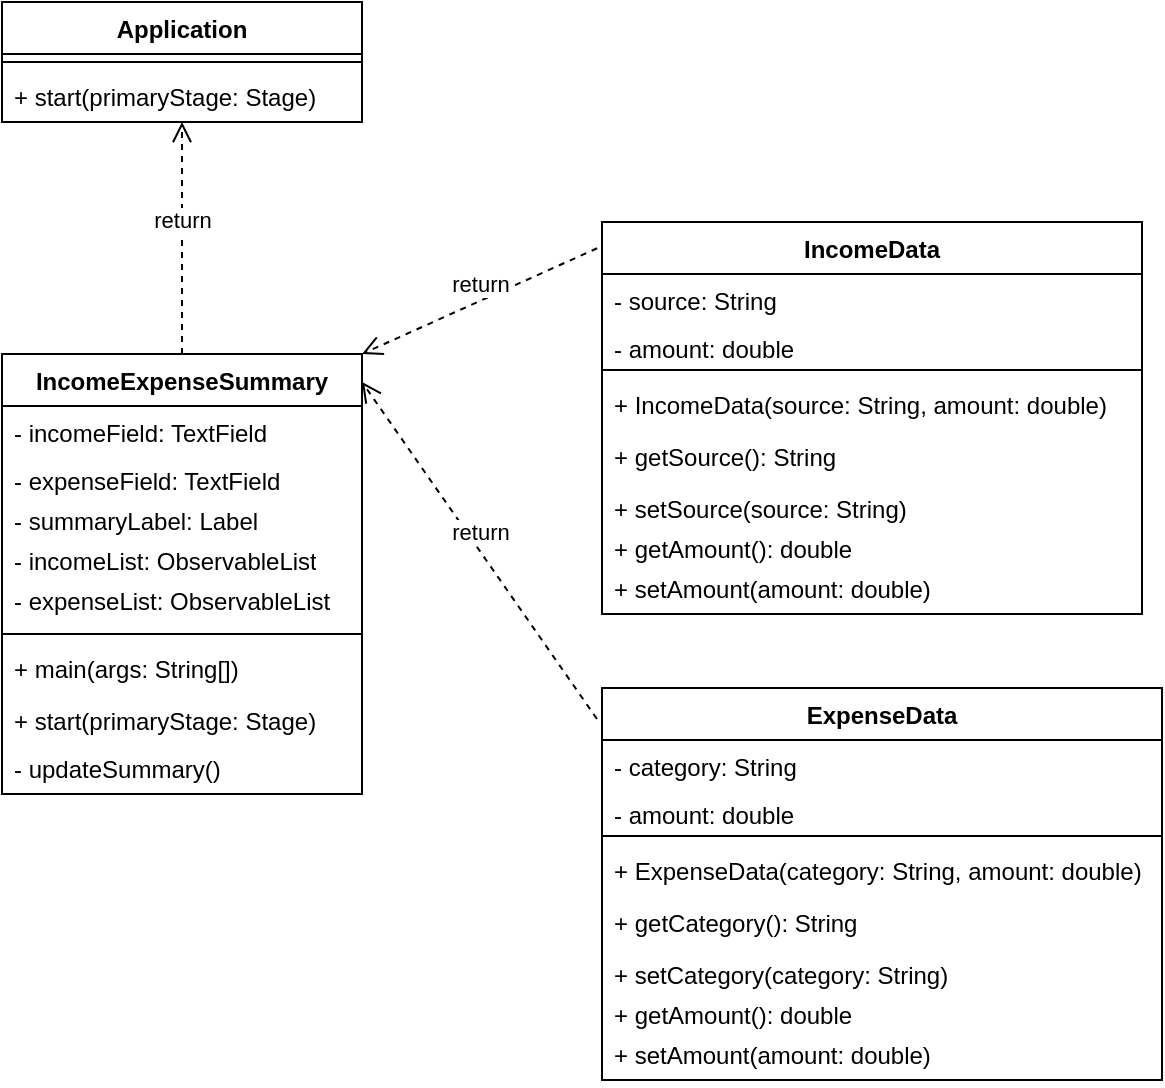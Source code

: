 <mxfile version="22.1.7" type="github">
  <diagram name="Page-1" id="e7e014a7-5840-1c2e-5031-d8a46d1fe8dd">
    <mxGraphModel dx="1042" dy="569" grid="1" gridSize="10" guides="1" tooltips="1" connect="1" arrows="1" fold="1" page="1" pageScale="1" pageWidth="1169" pageHeight="826" background="none" math="0" shadow="0">
      <root>
        <mxCell id="0" />
        <mxCell id="1" parent="0" />
        <mxCell id="sKool75E-7jvFyayrXCK-45" value="IncomeExpenseSummary" style="swimlane;fontStyle=1;align=center;verticalAlign=top;childLayout=stackLayout;horizontal=1;startSize=26;horizontalStack=0;resizeParent=1;resizeParentMax=0;resizeLast=0;collapsible=1;marginBottom=0;whiteSpace=wrap;html=1;" vertex="1" parent="1">
          <mxGeometry x="170" y="246" width="180" height="220" as="geometry" />
        </mxCell>
        <mxCell id="sKool75E-7jvFyayrXCK-46" value="- incomeField: TextField" style="text;strokeColor=none;fillColor=none;align=left;verticalAlign=top;spacingLeft=4;spacingRight=4;overflow=hidden;rotatable=0;points=[[0,0.5],[1,0.5]];portConstraint=eastwest;whiteSpace=wrap;html=1;" vertex="1" parent="sKool75E-7jvFyayrXCK-45">
          <mxGeometry y="26" width="180" height="24" as="geometry" />
        </mxCell>
        <mxCell id="sKool75E-7jvFyayrXCK-49" value="- expenseField: TextField" style="text;strokeColor=none;fillColor=none;align=left;verticalAlign=top;spacingLeft=4;spacingRight=4;overflow=hidden;rotatable=0;points=[[0,0.5],[1,0.5]];portConstraint=eastwest;whiteSpace=wrap;html=1;" vertex="1" parent="sKool75E-7jvFyayrXCK-45">
          <mxGeometry y="50" width="180" height="20" as="geometry" />
        </mxCell>
        <mxCell id="sKool75E-7jvFyayrXCK-50" value="- summaryLabel: Label" style="text;strokeColor=none;fillColor=none;align=left;verticalAlign=top;spacingLeft=4;spacingRight=4;overflow=hidden;rotatable=0;points=[[0,0.5],[1,0.5]];portConstraint=eastwest;whiteSpace=wrap;html=1;" vertex="1" parent="sKool75E-7jvFyayrXCK-45">
          <mxGeometry y="70" width="180" height="20" as="geometry" />
        </mxCell>
        <mxCell id="sKool75E-7jvFyayrXCK-51" value="- incomeList: ObservableList" style="text;strokeColor=none;fillColor=none;align=left;verticalAlign=top;spacingLeft=4;spacingRight=4;overflow=hidden;rotatable=0;points=[[0,0.5],[1,0.5]];portConstraint=eastwest;whiteSpace=wrap;html=1;" vertex="1" parent="sKool75E-7jvFyayrXCK-45">
          <mxGeometry y="90" width="180" height="20" as="geometry" />
        </mxCell>
        <mxCell id="sKool75E-7jvFyayrXCK-52" value="- expenseList: ObservableList" style="text;strokeColor=none;fillColor=none;align=left;verticalAlign=top;spacingLeft=4;spacingRight=4;overflow=hidden;rotatable=0;points=[[0,0.5],[1,0.5]];portConstraint=eastwest;whiteSpace=wrap;html=1;" vertex="1" parent="sKool75E-7jvFyayrXCK-45">
          <mxGeometry y="110" width="180" height="26" as="geometry" />
        </mxCell>
        <mxCell id="sKool75E-7jvFyayrXCK-47" value="" style="line;strokeWidth=1;fillColor=none;align=left;verticalAlign=middle;spacingTop=-1;spacingLeft=3;spacingRight=3;rotatable=0;labelPosition=right;points=[];portConstraint=eastwest;strokeColor=inherit;" vertex="1" parent="sKool75E-7jvFyayrXCK-45">
          <mxGeometry y="136" width="180" height="8" as="geometry" />
        </mxCell>
        <mxCell id="sKool75E-7jvFyayrXCK-48" value="+ main(args: String[])" style="text;strokeColor=none;fillColor=none;align=left;verticalAlign=top;spacingLeft=4;spacingRight=4;overflow=hidden;rotatable=0;points=[[0,0.5],[1,0.5]];portConstraint=eastwest;whiteSpace=wrap;html=1;" vertex="1" parent="sKool75E-7jvFyayrXCK-45">
          <mxGeometry y="144" width="180" height="26" as="geometry" />
        </mxCell>
        <mxCell id="sKool75E-7jvFyayrXCK-53" value="+ start(primaryStage: Stage)" style="text;strokeColor=none;fillColor=none;align=left;verticalAlign=top;spacingLeft=4;spacingRight=4;overflow=hidden;rotatable=0;points=[[0,0.5],[1,0.5]];portConstraint=eastwest;whiteSpace=wrap;html=1;" vertex="1" parent="sKool75E-7jvFyayrXCK-45">
          <mxGeometry y="170" width="180" height="50" as="geometry" />
        </mxCell>
        <mxCell id="sKool75E-7jvFyayrXCK-54" value="- updateSummary()" style="text;strokeColor=none;fillColor=none;align=left;verticalAlign=top;spacingLeft=4;spacingRight=4;overflow=hidden;rotatable=0;points=[[0,0.5],[1,0.5]];portConstraint=eastwest;whiteSpace=wrap;html=1;" vertex="1" parent="1">
          <mxGeometry x="170" y="440" width="160" height="26" as="geometry" />
        </mxCell>
        <mxCell id="sKool75E-7jvFyayrXCK-55" value="Application" style="swimlane;fontStyle=1;align=center;verticalAlign=top;childLayout=stackLayout;horizontal=1;startSize=26;horizontalStack=0;resizeParent=1;resizeParentMax=0;resizeLast=0;collapsible=1;marginBottom=0;whiteSpace=wrap;html=1;" vertex="1" parent="1">
          <mxGeometry x="170" y="70" width="180" height="60" as="geometry" />
        </mxCell>
        <mxCell id="sKool75E-7jvFyayrXCK-61" value="" style="line;strokeWidth=1;fillColor=none;align=left;verticalAlign=middle;spacingTop=-1;spacingLeft=3;spacingRight=3;rotatable=0;labelPosition=right;points=[];portConstraint=eastwest;strokeColor=inherit;" vertex="1" parent="sKool75E-7jvFyayrXCK-55">
          <mxGeometry y="26" width="180" height="8" as="geometry" />
        </mxCell>
        <mxCell id="sKool75E-7jvFyayrXCK-63" value="+ start(primaryStage: Stage)" style="text;strokeColor=none;fillColor=none;align=left;verticalAlign=top;spacingLeft=4;spacingRight=4;overflow=hidden;rotatable=0;points=[[0,0.5],[1,0.5]];portConstraint=eastwest;whiteSpace=wrap;html=1;" vertex="1" parent="sKool75E-7jvFyayrXCK-55">
          <mxGeometry y="34" width="180" height="26" as="geometry" />
        </mxCell>
        <mxCell id="sKool75E-7jvFyayrXCK-67" value="return" style="html=1;verticalAlign=bottom;endArrow=open;dashed=1;endSize=8;curved=0;rounded=0;exitX=0.5;exitY=0;exitDx=0;exitDy=0;" edge="1" parent="1" source="sKool75E-7jvFyayrXCK-45">
          <mxGeometry relative="1" as="geometry">
            <mxPoint x="300" y="170" as="sourcePoint" />
            <mxPoint x="260" y="130" as="targetPoint" />
          </mxGeometry>
        </mxCell>
        <mxCell id="sKool75E-7jvFyayrXCK-68" value="IncomeData" style="swimlane;fontStyle=1;align=center;verticalAlign=top;childLayout=stackLayout;horizontal=1;startSize=26;horizontalStack=0;resizeParent=1;resizeParentMax=0;resizeLast=0;collapsible=1;marginBottom=0;whiteSpace=wrap;html=1;" vertex="1" parent="1">
          <mxGeometry x="470" y="180" width="270" height="196" as="geometry" />
        </mxCell>
        <mxCell id="sKool75E-7jvFyayrXCK-69" value="- source: String" style="text;strokeColor=none;fillColor=none;align=left;verticalAlign=top;spacingLeft=4;spacingRight=4;overflow=hidden;rotatable=0;points=[[0,0.5],[1,0.5]];portConstraint=eastwest;whiteSpace=wrap;html=1;" vertex="1" parent="sKool75E-7jvFyayrXCK-68">
          <mxGeometry y="26" width="270" height="24" as="geometry" />
        </mxCell>
        <mxCell id="sKool75E-7jvFyayrXCK-70" value="- amount: double" style="text;strokeColor=none;fillColor=none;align=left;verticalAlign=top;spacingLeft=4;spacingRight=4;overflow=hidden;rotatable=0;points=[[0,0.5],[1,0.5]];portConstraint=eastwest;whiteSpace=wrap;html=1;" vertex="1" parent="sKool75E-7jvFyayrXCK-68">
          <mxGeometry y="50" width="270" height="20" as="geometry" />
        </mxCell>
        <mxCell id="sKool75E-7jvFyayrXCK-74" value="" style="line;strokeWidth=1;fillColor=none;align=left;verticalAlign=middle;spacingTop=-1;spacingLeft=3;spacingRight=3;rotatable=0;labelPosition=right;points=[];portConstraint=eastwest;strokeColor=inherit;" vertex="1" parent="sKool75E-7jvFyayrXCK-68">
          <mxGeometry y="70" width="270" height="8" as="geometry" />
        </mxCell>
        <mxCell id="sKool75E-7jvFyayrXCK-75" value="+ IncomeData(source: String, amount: double)" style="text;strokeColor=none;fillColor=none;align=left;verticalAlign=top;spacingLeft=4;spacingRight=4;overflow=hidden;rotatable=0;points=[[0,0.5],[1,0.5]];portConstraint=eastwest;whiteSpace=wrap;html=1;" vertex="1" parent="sKool75E-7jvFyayrXCK-68">
          <mxGeometry y="78" width="270" height="26" as="geometry" />
        </mxCell>
        <mxCell id="sKool75E-7jvFyayrXCK-76" value="+ getSource(): String" style="text;strokeColor=none;fillColor=none;align=left;verticalAlign=top;spacingLeft=4;spacingRight=4;overflow=hidden;rotatable=0;points=[[0,0.5],[1,0.5]];portConstraint=eastwest;whiteSpace=wrap;html=1;" vertex="1" parent="sKool75E-7jvFyayrXCK-68">
          <mxGeometry y="104" width="270" height="26" as="geometry" />
        </mxCell>
        <mxCell id="sKool75E-7jvFyayrXCK-77" value="+ setSource(source: String)" style="text;strokeColor=none;fillColor=none;align=left;verticalAlign=top;spacingLeft=4;spacingRight=4;overflow=hidden;rotatable=0;points=[[0,0.5],[1,0.5]];portConstraint=eastwest;whiteSpace=wrap;html=1;" vertex="1" parent="sKool75E-7jvFyayrXCK-68">
          <mxGeometry y="130" width="270" height="20" as="geometry" />
        </mxCell>
        <mxCell id="sKool75E-7jvFyayrXCK-78" value="+ getAmount(): double" style="text;strokeColor=none;fillColor=none;align=left;verticalAlign=top;spacingLeft=4;spacingRight=4;overflow=hidden;rotatable=0;points=[[0,0.5],[1,0.5]];portConstraint=eastwest;whiteSpace=wrap;html=1;" vertex="1" parent="sKool75E-7jvFyayrXCK-68">
          <mxGeometry y="150" width="270" height="20" as="geometry" />
        </mxCell>
        <mxCell id="sKool75E-7jvFyayrXCK-79" value="+ setAmount(amount: double)" style="text;strokeColor=none;fillColor=none;align=left;verticalAlign=top;spacingLeft=4;spacingRight=4;overflow=hidden;rotatable=0;points=[[0,0.5],[1,0.5]];portConstraint=eastwest;whiteSpace=wrap;html=1;" vertex="1" parent="sKool75E-7jvFyayrXCK-68">
          <mxGeometry y="170" width="270" height="26" as="geometry" />
        </mxCell>
        <mxCell id="sKool75E-7jvFyayrXCK-80" value="ExpenseData" style="swimlane;fontStyle=1;align=center;verticalAlign=top;childLayout=stackLayout;horizontal=1;startSize=26;horizontalStack=0;resizeParent=1;resizeParentMax=0;resizeLast=0;collapsible=1;marginBottom=0;whiteSpace=wrap;html=1;" vertex="1" parent="1">
          <mxGeometry x="470" y="413" width="280" height="196" as="geometry" />
        </mxCell>
        <mxCell id="sKool75E-7jvFyayrXCK-81" value="- category: String" style="text;strokeColor=none;fillColor=none;align=left;verticalAlign=top;spacingLeft=4;spacingRight=4;overflow=hidden;rotatable=0;points=[[0,0.5],[1,0.5]];portConstraint=eastwest;whiteSpace=wrap;html=1;" vertex="1" parent="sKool75E-7jvFyayrXCK-80">
          <mxGeometry y="26" width="280" height="24" as="geometry" />
        </mxCell>
        <mxCell id="sKool75E-7jvFyayrXCK-82" value="- amount: double" style="text;strokeColor=none;fillColor=none;align=left;verticalAlign=top;spacingLeft=4;spacingRight=4;overflow=hidden;rotatable=0;points=[[0,0.5],[1,0.5]];portConstraint=eastwest;whiteSpace=wrap;html=1;" vertex="1" parent="sKool75E-7jvFyayrXCK-80">
          <mxGeometry y="50" width="280" height="20" as="geometry" />
        </mxCell>
        <mxCell id="sKool75E-7jvFyayrXCK-83" value="" style="line;strokeWidth=1;fillColor=none;align=left;verticalAlign=middle;spacingTop=-1;spacingLeft=3;spacingRight=3;rotatable=0;labelPosition=right;points=[];portConstraint=eastwest;strokeColor=inherit;" vertex="1" parent="sKool75E-7jvFyayrXCK-80">
          <mxGeometry y="70" width="280" height="8" as="geometry" />
        </mxCell>
        <mxCell id="sKool75E-7jvFyayrXCK-84" value="+ ExpenseData(category: String, amount: double)" style="text;strokeColor=none;fillColor=none;align=left;verticalAlign=top;spacingLeft=4;spacingRight=4;overflow=hidden;rotatable=0;points=[[0,0.5],[1,0.5]];portConstraint=eastwest;whiteSpace=wrap;html=1;" vertex="1" parent="sKool75E-7jvFyayrXCK-80">
          <mxGeometry y="78" width="280" height="26" as="geometry" />
        </mxCell>
        <mxCell id="sKool75E-7jvFyayrXCK-85" value="+ getCategory(): String" style="text;strokeColor=none;fillColor=none;align=left;verticalAlign=top;spacingLeft=4;spacingRight=4;overflow=hidden;rotatable=0;points=[[0,0.5],[1,0.5]];portConstraint=eastwest;whiteSpace=wrap;html=1;" vertex="1" parent="sKool75E-7jvFyayrXCK-80">
          <mxGeometry y="104" width="280" height="26" as="geometry" />
        </mxCell>
        <mxCell id="sKool75E-7jvFyayrXCK-86" value="+ setCategory(category: String)" style="text;strokeColor=none;fillColor=none;align=left;verticalAlign=top;spacingLeft=4;spacingRight=4;overflow=hidden;rotatable=0;points=[[0,0.5],[1,0.5]];portConstraint=eastwest;whiteSpace=wrap;html=1;" vertex="1" parent="sKool75E-7jvFyayrXCK-80">
          <mxGeometry y="130" width="280" height="20" as="geometry" />
        </mxCell>
        <mxCell id="sKool75E-7jvFyayrXCK-87" value="+ getAmount(): double" style="text;strokeColor=none;fillColor=none;align=left;verticalAlign=top;spacingLeft=4;spacingRight=4;overflow=hidden;rotatable=0;points=[[0,0.5],[1,0.5]];portConstraint=eastwest;whiteSpace=wrap;html=1;" vertex="1" parent="sKool75E-7jvFyayrXCK-80">
          <mxGeometry y="150" width="280" height="20" as="geometry" />
        </mxCell>
        <mxCell id="sKool75E-7jvFyayrXCK-88" value="+ setAmount(amount: double)" style="text;strokeColor=none;fillColor=none;align=left;verticalAlign=top;spacingLeft=4;spacingRight=4;overflow=hidden;rotatable=0;points=[[0,0.5],[1,0.5]];portConstraint=eastwest;whiteSpace=wrap;html=1;" vertex="1" parent="sKool75E-7jvFyayrXCK-80">
          <mxGeometry y="170" width="280" height="26" as="geometry" />
        </mxCell>
        <mxCell id="sKool75E-7jvFyayrXCK-89" value="return" style="html=1;verticalAlign=bottom;endArrow=open;dashed=1;endSize=8;curved=0;rounded=0;exitX=-0.009;exitY=0.067;exitDx=0;exitDy=0;exitPerimeter=0;entryX=1;entryY=0;entryDx=0;entryDy=0;" edge="1" parent="1" source="sKool75E-7jvFyayrXCK-68" target="sKool75E-7jvFyayrXCK-45">
          <mxGeometry relative="1" as="geometry">
            <mxPoint x="430" y="286" as="sourcePoint" />
            <mxPoint x="430" y="170" as="targetPoint" />
          </mxGeometry>
        </mxCell>
        <mxCell id="sKool75E-7jvFyayrXCK-90" value="return" style="html=1;verticalAlign=bottom;endArrow=open;dashed=1;endSize=8;curved=0;rounded=0;exitX=-0.009;exitY=0.079;exitDx=0;exitDy=0;exitPerimeter=0;" edge="1" parent="1" source="sKool75E-7jvFyayrXCK-80">
          <mxGeometry relative="1" as="geometry">
            <mxPoint x="420" y="440" as="sourcePoint" />
            <mxPoint x="350" y="260" as="targetPoint" />
          </mxGeometry>
        </mxCell>
      </root>
    </mxGraphModel>
  </diagram>
</mxfile>
